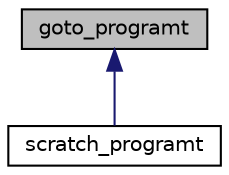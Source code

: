 digraph "goto_programt"
{
 // LATEX_PDF_SIZE
  bgcolor="transparent";
  edge [fontname="Helvetica",fontsize="10",labelfontname="Helvetica",labelfontsize="10"];
  node [fontname="Helvetica",fontsize="10",shape=record];
  Node1 [label="goto_programt",height=0.2,width=0.4,color="black", fillcolor="grey75", style="filled", fontcolor="black",tooltip="A generic container class for the GOTO intermediate representation of one function."];
  Node1 -> Node2 [dir="back",color="midnightblue",fontsize="10",style="solid",fontname="Helvetica"];
  Node2 [label="scratch_programt",height=0.2,width=0.4,color="black",URL="$classscratch__programt.html",tooltip=" "];
}
